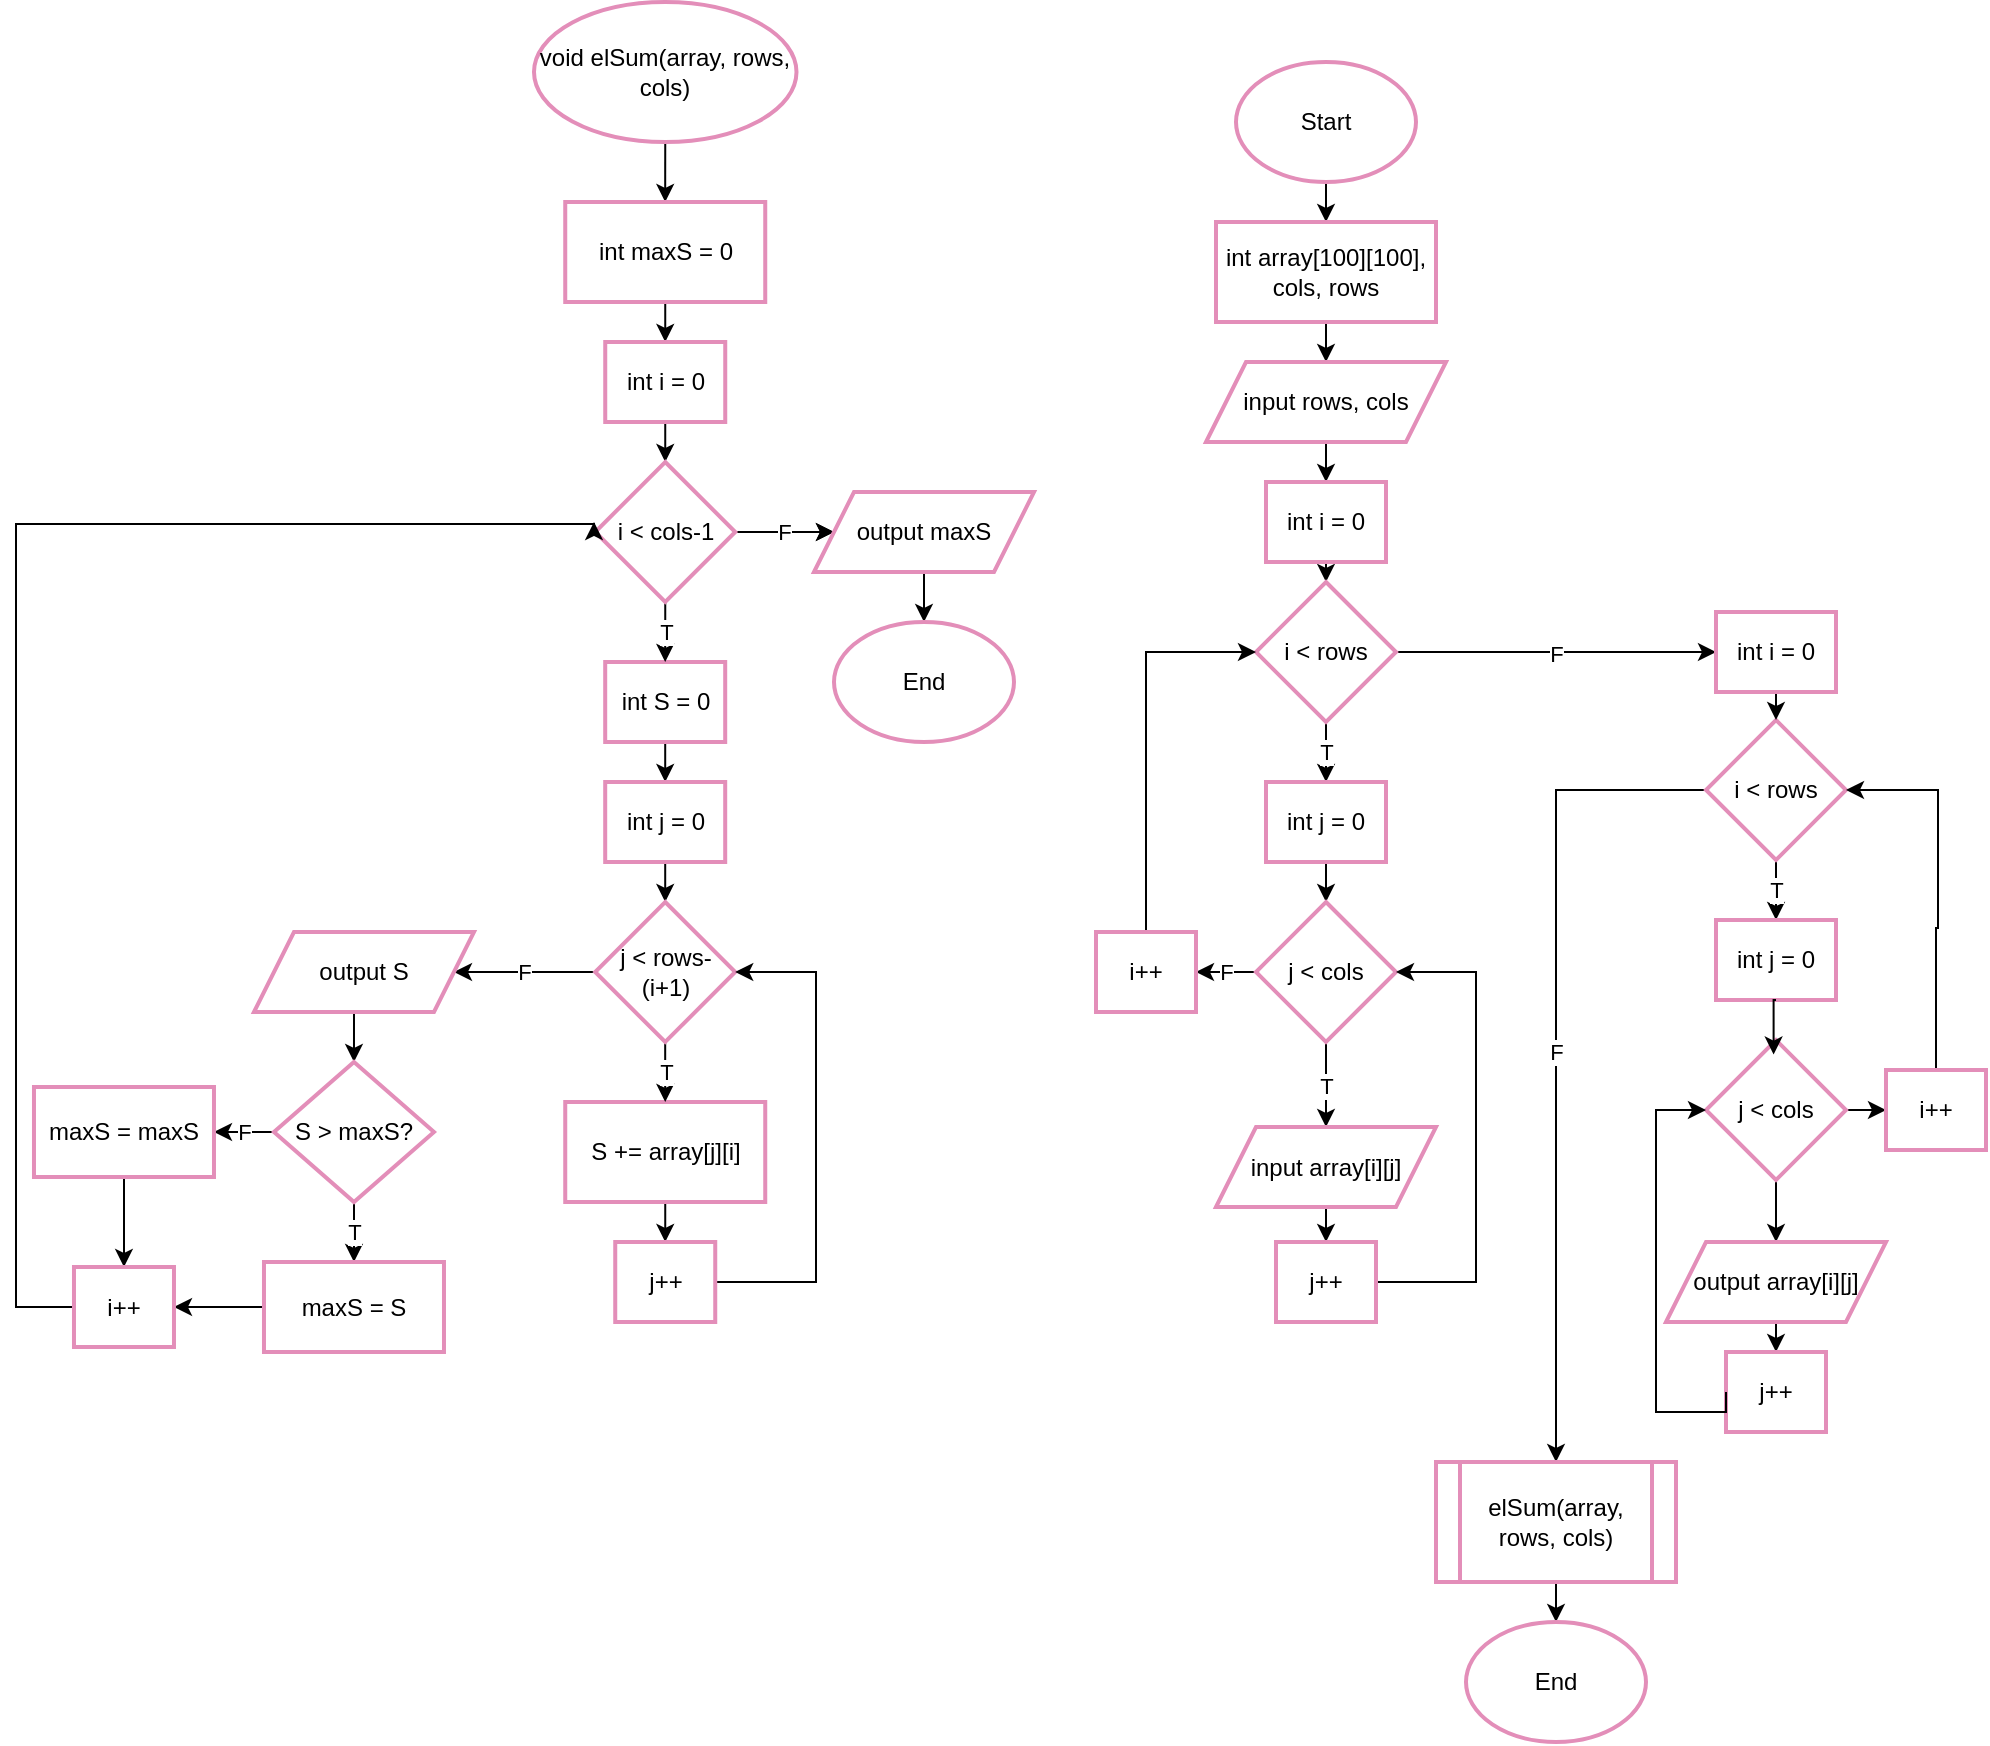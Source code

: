 <mxfile version="24.8.6">
  <diagram name="Сторінка-1" id="k4VwvBRWi-ObGIyut0iY">
    <mxGraphModel dx="1917" dy="848" grid="1" gridSize="10" guides="1" tooltips="1" connect="1" arrows="1" fold="1" page="1" pageScale="1" pageWidth="827" pageHeight="1169" math="0" shadow="0">
      <root>
        <mxCell id="0" />
        <mxCell id="1" parent="0" />
        <mxCell id="REzIyznc-gqhKRxftoio-77" style="edgeStyle=orthogonalEdgeStyle;rounded=0;orthogonalLoop=1;jettySize=auto;html=1;exitX=0.5;exitY=1;exitDx=0;exitDy=0;entryX=0.5;entryY=0;entryDx=0;entryDy=0;" edge="1" parent="1" source="REzIyznc-gqhKRxftoio-1" target="REzIyznc-gqhKRxftoio-49">
          <mxGeometry relative="1" as="geometry" />
        </mxCell>
        <mxCell id="REzIyznc-gqhKRxftoio-1" value="Start" style="ellipse;whiteSpace=wrap;html=1;strokeColor=#E38EB9;strokeWidth=2;" vertex="1" parent="1">
          <mxGeometry x="690" y="70" width="90" height="60" as="geometry" />
        </mxCell>
        <mxCell id="REzIyznc-gqhKRxftoio-16" style="edgeStyle=orthogonalEdgeStyle;rounded=0;orthogonalLoop=1;jettySize=auto;html=1;exitX=0.5;exitY=1;exitDx=0;exitDy=0;" edge="1" parent="1" source="REzIyznc-gqhKRxftoio-2" target="REzIyznc-gqhKRxftoio-4">
          <mxGeometry relative="1" as="geometry" />
        </mxCell>
        <mxCell id="REzIyznc-gqhKRxftoio-2" value="void elSum(array, rows, cols)" style="ellipse;whiteSpace=wrap;html=1;strokeColor=#E38EB9;strokeWidth=2;" vertex="1" parent="1">
          <mxGeometry x="339" y="40" width="131.25" height="70" as="geometry" />
        </mxCell>
        <mxCell id="REzIyznc-gqhKRxftoio-17" style="edgeStyle=orthogonalEdgeStyle;rounded=0;orthogonalLoop=1;jettySize=auto;html=1;exitX=0.5;exitY=1;exitDx=0;exitDy=0;entryX=0.5;entryY=0;entryDx=0;entryDy=0;" edge="1" parent="1" source="REzIyznc-gqhKRxftoio-4" target="REzIyznc-gqhKRxftoio-8">
          <mxGeometry relative="1" as="geometry" />
        </mxCell>
        <mxCell id="REzIyznc-gqhKRxftoio-4" value="int maxS = 0" style="rounded=0;whiteSpace=wrap;html=1;strokeColor=#E38EB9;strokeWidth=2;" vertex="1" parent="1">
          <mxGeometry x="354.62" y="140" width="100" height="50" as="geometry" />
        </mxCell>
        <mxCell id="REzIyznc-gqhKRxftoio-21" style="edgeStyle=orthogonalEdgeStyle;rounded=0;orthogonalLoop=1;jettySize=auto;html=1;exitX=0.5;exitY=1;exitDx=0;exitDy=0;entryX=0.5;entryY=0;entryDx=0;entryDy=0;" edge="1" parent="1" source="REzIyznc-gqhKRxftoio-7" target="REzIyznc-gqhKRxftoio-9">
          <mxGeometry relative="1" as="geometry" />
        </mxCell>
        <mxCell id="REzIyznc-gqhKRxftoio-7" value="int S = 0" style="rounded=0;whiteSpace=wrap;html=1;strokeColor=#E38EB9;strokeWidth=2;" vertex="1" parent="1">
          <mxGeometry x="374.6" y="370" width="60" height="40" as="geometry" />
        </mxCell>
        <mxCell id="REzIyznc-gqhKRxftoio-19" style="edgeStyle=orthogonalEdgeStyle;rounded=0;orthogonalLoop=1;jettySize=auto;html=1;exitX=0.5;exitY=1;exitDx=0;exitDy=0;entryX=0.5;entryY=0;entryDx=0;entryDy=0;" edge="1" parent="1" source="REzIyznc-gqhKRxftoio-8" target="REzIyznc-gqhKRxftoio-12">
          <mxGeometry relative="1" as="geometry" />
        </mxCell>
        <mxCell id="REzIyznc-gqhKRxftoio-8" value="int i = 0" style="rounded=0;whiteSpace=wrap;html=1;strokeColor=#E38EB9;strokeWidth=2;" vertex="1" parent="1">
          <mxGeometry x="374.62" y="210" width="60" height="40" as="geometry" />
        </mxCell>
        <mxCell id="REzIyznc-gqhKRxftoio-22" style="edgeStyle=orthogonalEdgeStyle;rounded=0;orthogonalLoop=1;jettySize=auto;html=1;exitX=0.5;exitY=1;exitDx=0;exitDy=0;entryX=0.5;entryY=0;entryDx=0;entryDy=0;" edge="1" parent="1" source="REzIyznc-gqhKRxftoio-9" target="REzIyznc-gqhKRxftoio-13">
          <mxGeometry relative="1" as="geometry" />
        </mxCell>
        <mxCell id="REzIyznc-gqhKRxftoio-9" value="int j = 0" style="rounded=0;whiteSpace=wrap;html=1;strokeColor=#E38EB9;strokeWidth=2;" vertex="1" parent="1">
          <mxGeometry x="374.6" y="430" width="60" height="40" as="geometry" />
        </mxCell>
        <mxCell id="REzIyznc-gqhKRxftoio-24" style="edgeStyle=orthogonalEdgeStyle;rounded=0;orthogonalLoop=1;jettySize=auto;html=1;exitX=0.5;exitY=1;exitDx=0;exitDy=0;entryX=0.5;entryY=0;entryDx=0;entryDy=0;" edge="1" parent="1" source="REzIyznc-gqhKRxftoio-11" target="REzIyznc-gqhKRxftoio-15">
          <mxGeometry relative="1" as="geometry" />
        </mxCell>
        <mxCell id="REzIyznc-gqhKRxftoio-11" value="S += array[j][i]" style="rounded=0;whiteSpace=wrap;html=1;strokeColor=#E38EB9;strokeWidth=2;" vertex="1" parent="1">
          <mxGeometry x="354.62" y="590" width="100" height="50" as="geometry" />
        </mxCell>
        <mxCell id="REzIyznc-gqhKRxftoio-20" value="T" style="edgeStyle=orthogonalEdgeStyle;rounded=0;orthogonalLoop=1;jettySize=auto;html=1;exitX=0.5;exitY=1;exitDx=0;exitDy=0;entryX=0.5;entryY=0;entryDx=0;entryDy=0;" edge="1" parent="1" source="REzIyznc-gqhKRxftoio-12" target="REzIyznc-gqhKRxftoio-7">
          <mxGeometry relative="1" as="geometry" />
        </mxCell>
        <mxCell id="REzIyznc-gqhKRxftoio-42" style="edgeStyle=orthogonalEdgeStyle;rounded=0;orthogonalLoop=1;jettySize=auto;html=1;exitX=1;exitY=0.5;exitDx=0;exitDy=0;" edge="1" parent="1" source="REzIyznc-gqhKRxftoio-12">
          <mxGeometry relative="1" as="geometry">
            <mxPoint x="489.0" y="304.941" as="targetPoint" />
          </mxGeometry>
        </mxCell>
        <mxCell id="REzIyznc-gqhKRxftoio-48" value="F" style="edgeStyle=orthogonalEdgeStyle;rounded=0;orthogonalLoop=1;jettySize=auto;html=1;" edge="1" parent="1" source="REzIyznc-gqhKRxftoio-12" target="REzIyznc-gqhKRxftoio-44">
          <mxGeometry relative="1" as="geometry" />
        </mxCell>
        <mxCell id="REzIyznc-gqhKRxftoio-12" value="i &amp;lt; cols-1" style="rhombus;whiteSpace=wrap;html=1;strokeColor=#E38EB9;strokeWidth=2;" vertex="1" parent="1">
          <mxGeometry x="369.62" y="270" width="70" height="70" as="geometry" />
        </mxCell>
        <mxCell id="REzIyznc-gqhKRxftoio-23" value="T" style="edgeStyle=orthogonalEdgeStyle;rounded=0;orthogonalLoop=1;jettySize=auto;html=1;exitX=0.5;exitY=1;exitDx=0;exitDy=0;entryX=0.5;entryY=0;entryDx=0;entryDy=0;" edge="1" parent="1" source="REzIyznc-gqhKRxftoio-13" target="REzIyznc-gqhKRxftoio-11">
          <mxGeometry relative="1" as="geometry" />
        </mxCell>
        <mxCell id="REzIyznc-gqhKRxftoio-32" value="F" style="edgeStyle=orthogonalEdgeStyle;rounded=0;orthogonalLoop=1;jettySize=auto;html=1;entryX=1;entryY=0.5;entryDx=0;entryDy=0;" edge="1" parent="1" source="REzIyznc-gqhKRxftoio-13" target="REzIyznc-gqhKRxftoio-26">
          <mxGeometry relative="1" as="geometry" />
        </mxCell>
        <mxCell id="REzIyznc-gqhKRxftoio-13" value="j &amp;lt; rows-(i+1)" style="rhombus;whiteSpace=wrap;html=1;strokeColor=#E38EB9;strokeWidth=2;" vertex="1" parent="1">
          <mxGeometry x="369.6" y="490" width="70" height="70" as="geometry" />
        </mxCell>
        <mxCell id="REzIyznc-gqhKRxftoio-25" style="edgeStyle=orthogonalEdgeStyle;rounded=0;orthogonalLoop=1;jettySize=auto;html=1;exitX=1;exitY=0.5;exitDx=0;exitDy=0;entryX=1;entryY=0.5;entryDx=0;entryDy=0;" edge="1" parent="1" source="REzIyznc-gqhKRxftoio-15" target="REzIyznc-gqhKRxftoio-13">
          <mxGeometry relative="1" as="geometry">
            <mxPoint x="479" y="510" as="targetPoint" />
            <Array as="points">
              <mxPoint x="480" y="680" />
              <mxPoint x="480" y="525" />
            </Array>
          </mxGeometry>
        </mxCell>
        <mxCell id="REzIyznc-gqhKRxftoio-15" value="j++" style="rounded=0;whiteSpace=wrap;html=1;strokeColor=#E38EB9;strokeWidth=2;" vertex="1" parent="1">
          <mxGeometry x="379.62" y="660" width="50" height="40" as="geometry" />
        </mxCell>
        <mxCell id="REzIyznc-gqhKRxftoio-34" style="edgeStyle=orthogonalEdgeStyle;rounded=0;orthogonalLoop=1;jettySize=auto;html=1;exitX=0.5;exitY=1;exitDx=0;exitDy=0;entryX=0.5;entryY=0;entryDx=0;entryDy=0;" edge="1" parent="1" source="REzIyznc-gqhKRxftoio-26" target="REzIyznc-gqhKRxftoio-28">
          <mxGeometry relative="1" as="geometry" />
        </mxCell>
        <mxCell id="REzIyznc-gqhKRxftoio-26" value="output S" style="shape=parallelogram;perimeter=parallelogramPerimeter;whiteSpace=wrap;html=1;fixedSize=1;strokeColor=#E38EB9;strokeWidth=2;" vertex="1" parent="1">
          <mxGeometry x="198.99" y="505" width="110" height="40" as="geometry" />
        </mxCell>
        <mxCell id="REzIyznc-gqhKRxftoio-35" value="T" style="edgeStyle=orthogonalEdgeStyle;rounded=0;orthogonalLoop=1;jettySize=auto;html=1;exitX=0.5;exitY=1;exitDx=0;exitDy=0;entryX=0.5;entryY=0;entryDx=0;entryDy=0;" edge="1" parent="1" source="REzIyznc-gqhKRxftoio-28" target="REzIyznc-gqhKRxftoio-30">
          <mxGeometry relative="1" as="geometry" />
        </mxCell>
        <mxCell id="REzIyznc-gqhKRxftoio-36" value="F" style="edgeStyle=orthogonalEdgeStyle;rounded=0;orthogonalLoop=1;jettySize=auto;html=1;exitX=0;exitY=0.5;exitDx=0;exitDy=0;entryX=1;entryY=0.5;entryDx=0;entryDy=0;" edge="1" parent="1" source="REzIyznc-gqhKRxftoio-28" target="REzIyznc-gqhKRxftoio-31">
          <mxGeometry relative="1" as="geometry" />
        </mxCell>
        <mxCell id="REzIyznc-gqhKRxftoio-28" value="S &amp;gt; maxS?" style="rhombus;whiteSpace=wrap;html=1;strokeColor=#E38EB9;strokeWidth=2;" vertex="1" parent="1">
          <mxGeometry x="208.99" y="570" width="80" height="70" as="geometry" />
        </mxCell>
        <mxCell id="REzIyznc-gqhKRxftoio-40" style="edgeStyle=orthogonalEdgeStyle;rounded=0;orthogonalLoop=1;jettySize=auto;html=1;exitX=0;exitY=0.5;exitDx=0;exitDy=0;entryX=1;entryY=0.5;entryDx=0;entryDy=0;" edge="1" parent="1" source="REzIyznc-gqhKRxftoio-30" target="REzIyznc-gqhKRxftoio-38">
          <mxGeometry relative="1" as="geometry" />
        </mxCell>
        <mxCell id="REzIyznc-gqhKRxftoio-30" value="maxS = S" style="rounded=0;whiteSpace=wrap;html=1;strokeColor=#E38EB9;strokeWidth=2;" vertex="1" parent="1">
          <mxGeometry x="203.99" y="670" width="90" height="45" as="geometry" />
        </mxCell>
        <mxCell id="REzIyznc-gqhKRxftoio-39" style="edgeStyle=orthogonalEdgeStyle;rounded=0;orthogonalLoop=1;jettySize=auto;html=1;exitX=0.5;exitY=1;exitDx=0;exitDy=0;entryX=0.5;entryY=0;entryDx=0;entryDy=0;" edge="1" parent="1" source="REzIyznc-gqhKRxftoio-31" target="REzIyznc-gqhKRxftoio-38">
          <mxGeometry relative="1" as="geometry" />
        </mxCell>
        <mxCell id="REzIyznc-gqhKRxftoio-31" value="maxS = maxS" style="rounded=0;whiteSpace=wrap;html=1;strokeColor=#E38EB9;strokeWidth=2;" vertex="1" parent="1">
          <mxGeometry x="88.99" y="582.5" width="90" height="45" as="geometry" />
        </mxCell>
        <mxCell id="REzIyznc-gqhKRxftoio-41" style="edgeStyle=orthogonalEdgeStyle;rounded=0;orthogonalLoop=1;jettySize=auto;html=1;" edge="1" parent="1" source="REzIyznc-gqhKRxftoio-38">
          <mxGeometry relative="1" as="geometry">
            <mxPoint x="369" y="300" as="targetPoint" />
            <Array as="points">
              <mxPoint x="80" y="693" />
              <mxPoint x="80" y="301" />
              <mxPoint x="369" y="301" />
            </Array>
          </mxGeometry>
        </mxCell>
        <mxCell id="REzIyznc-gqhKRxftoio-38" value="i++" style="rounded=0;whiteSpace=wrap;html=1;strokeColor=#E38EB9;strokeWidth=2;" vertex="1" parent="1">
          <mxGeometry x="108.99" y="672.5" width="50" height="40" as="geometry" />
        </mxCell>
        <mxCell id="REzIyznc-gqhKRxftoio-47" style="edgeStyle=orthogonalEdgeStyle;rounded=0;orthogonalLoop=1;jettySize=auto;html=1;exitX=0.5;exitY=1;exitDx=0;exitDy=0;" edge="1" parent="1" source="REzIyznc-gqhKRxftoio-44" target="REzIyznc-gqhKRxftoio-46">
          <mxGeometry relative="1" as="geometry" />
        </mxCell>
        <mxCell id="REzIyznc-gqhKRxftoio-44" value="output maxS" style="shape=parallelogram;perimeter=parallelogramPerimeter;whiteSpace=wrap;html=1;fixedSize=1;strokeColor=#E38EB9;strokeWidth=2;" vertex="1" parent="1">
          <mxGeometry x="479" y="285" width="110" height="40" as="geometry" />
        </mxCell>
        <mxCell id="REzIyznc-gqhKRxftoio-46" value="End" style="ellipse;whiteSpace=wrap;html=1;strokeColor=#E38EB9;strokeWidth=2;" vertex="1" parent="1">
          <mxGeometry x="489" y="350" width="90" height="60" as="geometry" />
        </mxCell>
        <mxCell id="REzIyznc-gqhKRxftoio-76" style="edgeStyle=orthogonalEdgeStyle;rounded=0;orthogonalLoop=1;jettySize=auto;html=1;exitX=0.5;exitY=1;exitDx=0;exitDy=0;entryX=0.5;entryY=0;entryDx=0;entryDy=0;" edge="1" parent="1" source="REzIyznc-gqhKRxftoio-49" target="REzIyznc-gqhKRxftoio-51">
          <mxGeometry relative="1" as="geometry" />
        </mxCell>
        <mxCell id="REzIyznc-gqhKRxftoio-49" value="&lt;div&gt;int array[100][100],&lt;/div&gt;&lt;div&gt;cols, rows&lt;br&gt;&lt;/div&gt;" style="rounded=0;whiteSpace=wrap;html=1;strokeColor=#E38EB9;strokeWidth=2;" vertex="1" parent="1">
          <mxGeometry x="680" y="150" width="110" height="50" as="geometry" />
        </mxCell>
        <mxCell id="REzIyznc-gqhKRxftoio-75" style="edgeStyle=orthogonalEdgeStyle;rounded=0;orthogonalLoop=1;jettySize=auto;html=1;exitX=0.5;exitY=1;exitDx=0;exitDy=0;entryX=0.5;entryY=0;entryDx=0;entryDy=0;" edge="1" parent="1" source="REzIyznc-gqhKRxftoio-51" target="REzIyznc-gqhKRxftoio-53">
          <mxGeometry relative="1" as="geometry" />
        </mxCell>
        <mxCell id="REzIyznc-gqhKRxftoio-51" value="input rows, cols" style="shape=parallelogram;perimeter=parallelogramPerimeter;whiteSpace=wrap;html=1;fixedSize=1;strokeColor=#E38EB9;strokeWidth=2;" vertex="1" parent="1">
          <mxGeometry x="675" y="220" width="120" height="40" as="geometry" />
        </mxCell>
        <mxCell id="REzIyznc-gqhKRxftoio-74" style="edgeStyle=orthogonalEdgeStyle;rounded=0;orthogonalLoop=1;jettySize=auto;html=1;exitX=0.5;exitY=1;exitDx=0;exitDy=0;entryX=0.5;entryY=0;entryDx=0;entryDy=0;" edge="1" parent="1" source="REzIyznc-gqhKRxftoio-53" target="REzIyznc-gqhKRxftoio-55">
          <mxGeometry relative="1" as="geometry" />
        </mxCell>
        <mxCell id="REzIyznc-gqhKRxftoio-53" value="int i = 0" style="rounded=0;whiteSpace=wrap;html=1;strokeColor=#E38EB9;strokeWidth=2;" vertex="1" parent="1">
          <mxGeometry x="705" y="280" width="60" height="40" as="geometry" />
        </mxCell>
        <mxCell id="REzIyznc-gqhKRxftoio-72" value="T" style="edgeStyle=orthogonalEdgeStyle;rounded=0;orthogonalLoop=1;jettySize=auto;html=1;exitX=0.5;exitY=1;exitDx=0;exitDy=0;entryX=0.5;entryY=0;entryDx=0;entryDy=0;" edge="1" parent="1" source="REzIyznc-gqhKRxftoio-55" target="REzIyznc-gqhKRxftoio-57">
          <mxGeometry relative="1" as="geometry" />
        </mxCell>
        <mxCell id="REzIyznc-gqhKRxftoio-78" value="F" style="edgeStyle=orthogonalEdgeStyle;rounded=0;orthogonalLoop=1;jettySize=auto;html=1;exitX=1;exitY=0.5;exitDx=0;exitDy=0;" edge="1" parent="1" source="REzIyznc-gqhKRxftoio-55">
          <mxGeometry relative="1" as="geometry">
            <mxPoint x="930" y="365" as="targetPoint" />
          </mxGeometry>
        </mxCell>
        <mxCell id="REzIyznc-gqhKRxftoio-55" value="i &amp;lt; rows" style="rhombus;whiteSpace=wrap;html=1;strokeColor=#E38EB9;strokeWidth=2;" vertex="1" parent="1">
          <mxGeometry x="700" y="330" width="70" height="70" as="geometry" />
        </mxCell>
        <mxCell id="REzIyznc-gqhKRxftoio-73" style="edgeStyle=orthogonalEdgeStyle;rounded=0;orthogonalLoop=1;jettySize=auto;html=1;exitX=0.5;exitY=1;exitDx=0;exitDy=0;entryX=0.5;entryY=0;entryDx=0;entryDy=0;" edge="1" parent="1" source="REzIyznc-gqhKRxftoio-57" target="REzIyznc-gqhKRxftoio-58">
          <mxGeometry relative="1" as="geometry" />
        </mxCell>
        <mxCell id="REzIyznc-gqhKRxftoio-57" value="int j = 0" style="rounded=0;whiteSpace=wrap;html=1;strokeColor=#E38EB9;strokeWidth=2;" vertex="1" parent="1">
          <mxGeometry x="705" y="430" width="60" height="40" as="geometry" />
        </mxCell>
        <mxCell id="REzIyznc-gqhKRxftoio-63" value="T" style="edgeStyle=orthogonalEdgeStyle;rounded=0;orthogonalLoop=1;jettySize=auto;html=1;exitX=0.5;exitY=1;exitDx=0;exitDy=0;entryX=0.5;entryY=0;entryDx=0;entryDy=0;" edge="1" parent="1" source="REzIyznc-gqhKRxftoio-58" target="REzIyznc-gqhKRxftoio-60">
          <mxGeometry relative="1" as="geometry" />
        </mxCell>
        <mxCell id="REzIyznc-gqhKRxftoio-66" value="F" style="edgeStyle=orthogonalEdgeStyle;rounded=0;orthogonalLoop=1;jettySize=auto;html=1;exitX=0;exitY=0.5;exitDx=0;exitDy=0;" edge="1" parent="1" source="REzIyznc-gqhKRxftoio-58">
          <mxGeometry relative="1" as="geometry">
            <mxPoint x="670" y="525.231" as="targetPoint" />
          </mxGeometry>
        </mxCell>
        <mxCell id="REzIyznc-gqhKRxftoio-58" value="j &amp;lt; cols" style="rhombus;whiteSpace=wrap;html=1;strokeColor=#E38EB9;strokeWidth=2;" vertex="1" parent="1">
          <mxGeometry x="700" y="490" width="70" height="70" as="geometry" />
        </mxCell>
        <mxCell id="REzIyznc-gqhKRxftoio-65" style="edgeStyle=orthogonalEdgeStyle;rounded=0;orthogonalLoop=1;jettySize=auto;html=1;exitX=0.5;exitY=1;exitDx=0;exitDy=0;entryX=0.5;entryY=0;entryDx=0;entryDy=0;" edge="1" parent="1" source="REzIyznc-gqhKRxftoio-60" target="REzIyznc-gqhKRxftoio-61">
          <mxGeometry relative="1" as="geometry" />
        </mxCell>
        <mxCell id="REzIyznc-gqhKRxftoio-60" value="input array[i][j]" style="shape=parallelogram;perimeter=parallelogramPerimeter;whiteSpace=wrap;html=1;fixedSize=1;strokeColor=#E38EB9;strokeWidth=2;" vertex="1" parent="1">
          <mxGeometry x="680" y="602.5" width="110" height="40" as="geometry" />
        </mxCell>
        <mxCell id="REzIyznc-gqhKRxftoio-64" style="edgeStyle=orthogonalEdgeStyle;rounded=0;orthogonalLoop=1;jettySize=auto;html=1;exitX=1;exitY=0.5;exitDx=0;exitDy=0;entryX=1;entryY=0.5;entryDx=0;entryDy=0;" edge="1" parent="1" source="REzIyznc-gqhKRxftoio-61" target="REzIyznc-gqhKRxftoio-58">
          <mxGeometry relative="1" as="geometry">
            <mxPoint x="810" y="520" as="targetPoint" />
            <Array as="points">
              <mxPoint x="810" y="680" />
              <mxPoint x="810" y="525" />
            </Array>
          </mxGeometry>
        </mxCell>
        <mxCell id="REzIyznc-gqhKRxftoio-61" value="j++" style="rounded=0;whiteSpace=wrap;html=1;strokeColor=#E38EB9;strokeWidth=2;" vertex="1" parent="1">
          <mxGeometry x="710" y="660" width="50" height="40" as="geometry" />
        </mxCell>
        <mxCell id="REzIyznc-gqhKRxftoio-70" style="edgeStyle=orthogonalEdgeStyle;rounded=0;orthogonalLoop=1;jettySize=auto;html=1;entryX=0;entryY=0.5;entryDx=0;entryDy=0;" edge="1" parent="1" source="REzIyznc-gqhKRxftoio-67" target="REzIyznc-gqhKRxftoio-55">
          <mxGeometry relative="1" as="geometry">
            <mxPoint x="645" y="370" as="targetPoint" />
            <Array as="points">
              <mxPoint x="645" y="365" />
            </Array>
          </mxGeometry>
        </mxCell>
        <mxCell id="REzIyznc-gqhKRxftoio-67" value="i++" style="rounded=0;whiteSpace=wrap;html=1;strokeColor=#E38EB9;strokeWidth=2;" vertex="1" parent="1">
          <mxGeometry x="620" y="505" width="50" height="40" as="geometry" />
        </mxCell>
        <mxCell id="REzIyznc-gqhKRxftoio-101" value="T" style="edgeStyle=orthogonalEdgeStyle;rounded=0;orthogonalLoop=1;jettySize=auto;html=1;exitX=0.5;exitY=1;exitDx=0;exitDy=0;entryX=0.5;entryY=0;entryDx=0;entryDy=0;" edge="1" parent="1" source="REzIyznc-gqhKRxftoio-93" target="REzIyznc-gqhKRxftoio-94">
          <mxGeometry relative="1" as="geometry" />
        </mxCell>
        <mxCell id="REzIyznc-gqhKRxftoio-110" value="F" style="edgeStyle=orthogonalEdgeStyle;rounded=0;orthogonalLoop=1;jettySize=auto;html=1;exitX=0;exitY=0.5;exitDx=0;exitDy=0;" edge="1" parent="1" source="REzIyznc-gqhKRxftoio-93" target="REzIyznc-gqhKRxftoio-109">
          <mxGeometry relative="1" as="geometry" />
        </mxCell>
        <mxCell id="REzIyznc-gqhKRxftoio-93" value="i &amp;lt; rows" style="rhombus;whiteSpace=wrap;html=1;strokeColor=#E38EB9;strokeWidth=2;" vertex="1" parent="1">
          <mxGeometry x="925" y="399" width="70" height="70" as="geometry" />
        </mxCell>
        <mxCell id="REzIyznc-gqhKRxftoio-94" value="int j = 0" style="rounded=0;whiteSpace=wrap;html=1;strokeColor=#E38EB9;strokeWidth=2;" vertex="1" parent="1">
          <mxGeometry x="930" y="499" width="60" height="40" as="geometry" />
        </mxCell>
        <mxCell id="REzIyznc-gqhKRxftoio-103" style="edgeStyle=orthogonalEdgeStyle;rounded=0;orthogonalLoop=1;jettySize=auto;html=1;exitX=0.5;exitY=1;exitDx=0;exitDy=0;entryX=0.5;entryY=0;entryDx=0;entryDy=0;" edge="1" parent="1" source="REzIyznc-gqhKRxftoio-95" target="REzIyznc-gqhKRxftoio-96">
          <mxGeometry relative="1" as="geometry" />
        </mxCell>
        <mxCell id="REzIyznc-gqhKRxftoio-107" style="edgeStyle=orthogonalEdgeStyle;rounded=0;orthogonalLoop=1;jettySize=auto;html=1;exitX=1;exitY=0.5;exitDx=0;exitDy=0;entryX=0;entryY=0.5;entryDx=0;entryDy=0;" edge="1" parent="1" source="REzIyznc-gqhKRxftoio-95" target="REzIyznc-gqhKRxftoio-98">
          <mxGeometry relative="1" as="geometry" />
        </mxCell>
        <mxCell id="REzIyznc-gqhKRxftoio-95" value="j &amp;lt; cols" style="rhombus;whiteSpace=wrap;html=1;strokeColor=#E38EB9;strokeWidth=2;" vertex="1" parent="1">
          <mxGeometry x="925" y="559" width="70" height="70" as="geometry" />
        </mxCell>
        <mxCell id="REzIyznc-gqhKRxftoio-104" style="edgeStyle=orthogonalEdgeStyle;rounded=0;orthogonalLoop=1;jettySize=auto;html=1;exitX=0.5;exitY=1;exitDx=0;exitDy=0;entryX=0.5;entryY=0;entryDx=0;entryDy=0;" edge="1" parent="1" source="REzIyznc-gqhKRxftoio-96" target="REzIyznc-gqhKRxftoio-97">
          <mxGeometry relative="1" as="geometry" />
        </mxCell>
        <mxCell id="REzIyznc-gqhKRxftoio-96" value="output array[i][j]" style="shape=parallelogram;perimeter=parallelogramPerimeter;whiteSpace=wrap;html=1;fixedSize=1;strokeColor=#E38EB9;strokeWidth=2;" vertex="1" parent="1">
          <mxGeometry x="905" y="660" width="110" height="40" as="geometry" />
        </mxCell>
        <mxCell id="REzIyznc-gqhKRxftoio-97" value="j++" style="rounded=0;whiteSpace=wrap;html=1;strokeColor=#E38EB9;strokeWidth=2;" vertex="1" parent="1">
          <mxGeometry x="935" y="715" width="50" height="40" as="geometry" />
        </mxCell>
        <mxCell id="REzIyznc-gqhKRxftoio-108" style="edgeStyle=orthogonalEdgeStyle;rounded=0;orthogonalLoop=1;jettySize=auto;html=1;exitX=0.5;exitY=0;exitDx=0;exitDy=0;entryX=1;entryY=0.5;entryDx=0;entryDy=0;" edge="1" parent="1" source="REzIyznc-gqhKRxftoio-98" target="REzIyznc-gqhKRxftoio-93">
          <mxGeometry relative="1" as="geometry">
            <mxPoint x="1040" y="430" as="targetPoint" />
            <Array as="points">
              <mxPoint x="1040" y="503" />
              <mxPoint x="1041" y="503" />
              <mxPoint x="1041" y="434" />
            </Array>
          </mxGeometry>
        </mxCell>
        <mxCell id="REzIyznc-gqhKRxftoio-98" value="i++" style="rounded=0;whiteSpace=wrap;html=1;strokeColor=#E38EB9;strokeWidth=2;" vertex="1" parent="1">
          <mxGeometry x="1015" y="574" width="50" height="40" as="geometry" />
        </mxCell>
        <mxCell id="REzIyznc-gqhKRxftoio-100" style="edgeStyle=orthogonalEdgeStyle;rounded=0;orthogonalLoop=1;jettySize=auto;html=1;exitX=0.5;exitY=1;exitDx=0;exitDy=0;entryX=0.5;entryY=0;entryDx=0;entryDy=0;" edge="1" parent="1" source="REzIyznc-gqhKRxftoio-99" target="REzIyznc-gqhKRxftoio-93">
          <mxGeometry relative="1" as="geometry" />
        </mxCell>
        <mxCell id="REzIyznc-gqhKRxftoio-99" value="int i = 0" style="rounded=0;whiteSpace=wrap;html=1;strokeColor=#E38EB9;strokeWidth=2;" vertex="1" parent="1">
          <mxGeometry x="930" y="345" width="60" height="40" as="geometry" />
        </mxCell>
        <mxCell id="REzIyznc-gqhKRxftoio-102" style="edgeStyle=orthogonalEdgeStyle;rounded=0;orthogonalLoop=1;jettySize=auto;html=1;exitX=0.5;exitY=1;exitDx=0;exitDy=0;entryX=0.483;entryY=0.104;entryDx=0;entryDy=0;entryPerimeter=0;" edge="1" parent="1" source="REzIyznc-gqhKRxftoio-94" target="REzIyznc-gqhKRxftoio-95">
          <mxGeometry relative="1" as="geometry" />
        </mxCell>
        <mxCell id="REzIyznc-gqhKRxftoio-106" style="edgeStyle=orthogonalEdgeStyle;rounded=0;orthogonalLoop=1;jettySize=auto;html=1;exitX=0;exitY=0.5;exitDx=0;exitDy=0;entryX=0;entryY=0.5;entryDx=0;entryDy=0;" edge="1" parent="1" source="REzIyznc-gqhKRxftoio-97" target="REzIyznc-gqhKRxftoio-95">
          <mxGeometry relative="1" as="geometry">
            <mxPoint x="910" y="600" as="targetPoint" />
            <mxPoint x="995" y="745" as="sourcePoint" />
            <Array as="points">
              <mxPoint x="935" y="745" />
              <mxPoint x="900" y="745" />
              <mxPoint x="900" y="594" />
            </Array>
          </mxGeometry>
        </mxCell>
        <mxCell id="REzIyznc-gqhKRxftoio-112" style="edgeStyle=orthogonalEdgeStyle;rounded=0;orthogonalLoop=1;jettySize=auto;html=1;exitX=0.5;exitY=1;exitDx=0;exitDy=0;entryX=0.5;entryY=0;entryDx=0;entryDy=0;" edge="1" parent="1" source="REzIyznc-gqhKRxftoio-109" target="REzIyznc-gqhKRxftoio-111">
          <mxGeometry relative="1" as="geometry" />
        </mxCell>
        <mxCell id="REzIyznc-gqhKRxftoio-109" value="elSum(array, rows, cols)" style="shape=process;whiteSpace=wrap;html=1;backgroundOutline=1;strokeColor=#E38EB9;strokeWidth=2;" vertex="1" parent="1">
          <mxGeometry x="790" y="770" width="120" height="60" as="geometry" />
        </mxCell>
        <mxCell id="REzIyznc-gqhKRxftoio-111" value="End" style="ellipse;whiteSpace=wrap;html=1;strokeColor=#E38EB9;strokeWidth=2;" vertex="1" parent="1">
          <mxGeometry x="805" y="850" width="90" height="60" as="geometry" />
        </mxCell>
      </root>
    </mxGraphModel>
  </diagram>
</mxfile>
